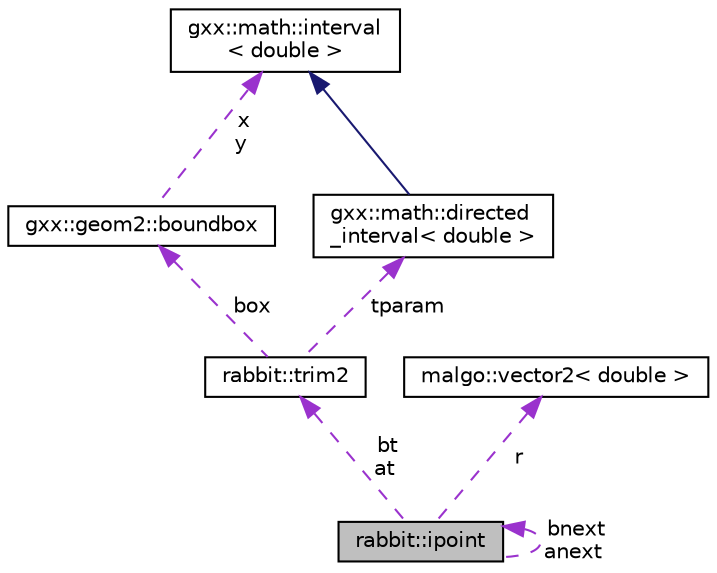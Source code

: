 digraph "rabbit::ipoint"
{
  edge [fontname="Helvetica",fontsize="10",labelfontname="Helvetica",labelfontsize="10"];
  node [fontname="Helvetica",fontsize="10",shape=record];
  Node1 [label="rabbit::ipoint",height=0.2,width=0.4,color="black", fillcolor="grey75", style="filled", fontcolor="black"];
  Node2 -> Node1 [dir="back",color="darkorchid3",fontsize="10",style="dashed",label=" bt\nat" ,fontname="Helvetica"];
  Node2 [label="rabbit::trim2",height=0.2,width=0.4,color="black", fillcolor="white", style="filled",URL="$structrabbit_1_1trim2.html"];
  Node3 -> Node2 [dir="back",color="darkorchid3",fontsize="10",style="dashed",label=" box" ,fontname="Helvetica"];
  Node3 [label="gxx::geom2::boundbox",height=0.2,width=0.4,color="black", fillcolor="white", style="filled",URL="$structgxx_1_1geom2_1_1boundbox.html"];
  Node4 -> Node3 [dir="back",color="darkorchid3",fontsize="10",style="dashed",label=" x\ny" ,fontname="Helvetica"];
  Node4 [label="gxx::math::interval\l\< double \>",height=0.2,width=0.4,color="black", fillcolor="white", style="filled",URL="$classgxx_1_1math_1_1interval.html"];
  Node5 -> Node2 [dir="back",color="darkorchid3",fontsize="10",style="dashed",label=" tparam" ,fontname="Helvetica"];
  Node5 [label="gxx::math::directed\l_interval\< double \>",height=0.2,width=0.4,color="black", fillcolor="white", style="filled",URL="$structgxx_1_1math_1_1directed__interval.html"];
  Node4 -> Node5 [dir="back",color="midnightblue",fontsize="10",style="solid",fontname="Helvetica"];
  Node6 -> Node1 [dir="back",color="darkorchid3",fontsize="10",style="dashed",label=" r" ,fontname="Helvetica"];
  Node6 [label="malgo::vector2\< double \>",height=0.2,width=0.4,color="black", fillcolor="white", style="filled",URL="$classmalgo_1_1vector2.html"];
  Node1 -> Node1 [dir="back",color="darkorchid3",fontsize="10",style="dashed",label=" bnext\nanext" ,fontname="Helvetica"];
}
